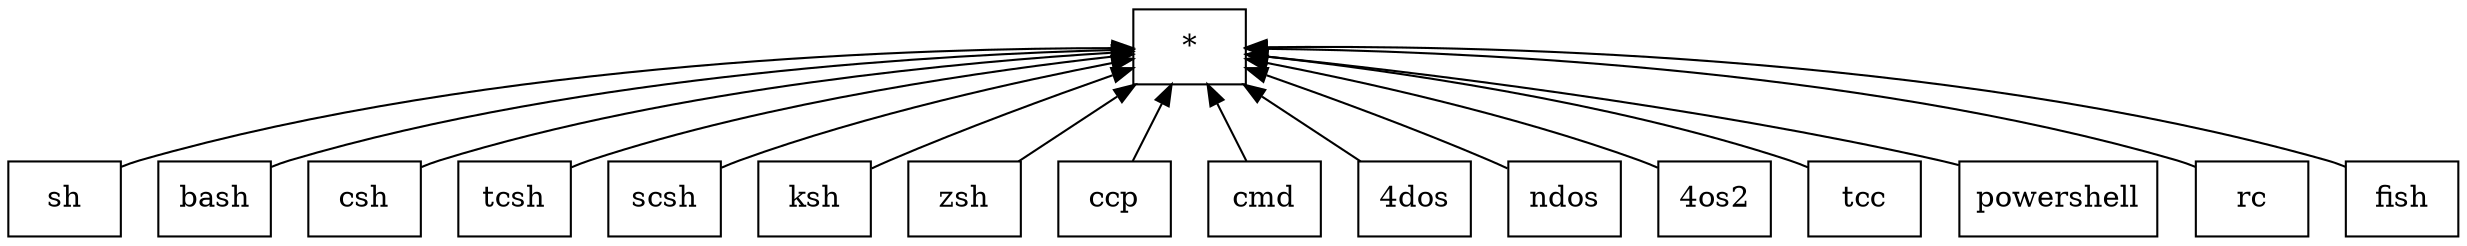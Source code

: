 digraph G { 
 rankdir=BT;
 subgraph ba { 
1 [shape=record,label="{sh}"];
2 [shape=record,label="{bash}"];
3 [shape=record,label="{csh}"];
4 [shape=record,label="{tcsh}"];
5 [shape=record,label="{scsh}"];
6 [shape=record,label="{ksh}"];
7 [shape=record,label="{zsh}"];
8 [shape=record,label="{ccp}"];
9 [shape=record,label="{cmd}"];
10 [shape=record,label="{4dos}"];
11 [shape=record,label="{ndos}"];
12 [shape=record,label="{4os2}"];
13 [shape=record,label="{tcc}"];
14 [shape=record,label="{*}"];
15 [shape=record,label="{powershell}"];
16 [shape=record,label="{rc}"];
17 [shape=record,label="{fish}"];
1 -> 14
2 -> 14
3 -> 14
4 -> 14
5 -> 14
6 -> 14
7 -> 14
8 -> 14
9 -> 14
10 -> 14
11 -> 14
12 -> 14
13 -> 14
15 -> 14
16 -> 14
17 -> 14
}}